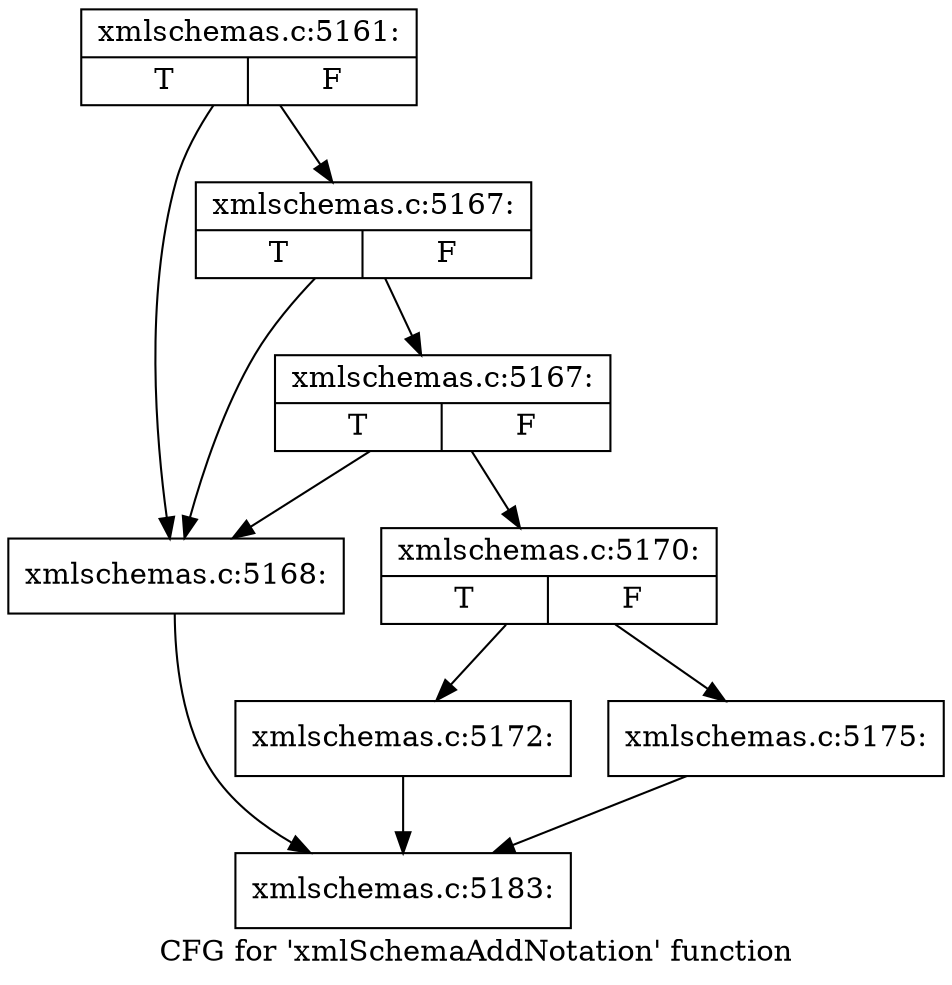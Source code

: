 digraph "CFG for 'xmlSchemaAddNotation' function" {
	label="CFG for 'xmlSchemaAddNotation' function";

	Node0x55d025ffce40 [shape=record,label="{xmlschemas.c:5161:|{<s0>T|<s1>F}}"];
	Node0x55d025ffce40 -> Node0x55d026290930;
	Node0x55d025ffce40 -> Node0x55d026290a50;
	Node0x55d026290a50 [shape=record,label="{xmlschemas.c:5167:|{<s0>T|<s1>F}}"];
	Node0x55d026290a50 -> Node0x55d026290930;
	Node0x55d026290a50 -> Node0x55d0262909d0;
	Node0x55d0262909d0 [shape=record,label="{xmlschemas.c:5167:|{<s0>T|<s1>F}}"];
	Node0x55d0262909d0 -> Node0x55d026290930;
	Node0x55d0262909d0 -> Node0x55d026290980;
	Node0x55d026290930 [shape=record,label="{xmlschemas.c:5168:}"];
	Node0x55d026290930 -> Node0x55d025ffce90;
	Node0x55d026290980 [shape=record,label="{xmlschemas.c:5170:|{<s0>T|<s1>F}}"];
	Node0x55d026290980 -> Node0x55d0262915d0;
	Node0x55d026290980 -> Node0x55d026291620;
	Node0x55d0262915d0 [shape=record,label="{xmlschemas.c:5172:}"];
	Node0x55d0262915d0 -> Node0x55d025ffce90;
	Node0x55d026291620 [shape=record,label="{xmlschemas.c:5175:}"];
	Node0x55d026291620 -> Node0x55d025ffce90;
	Node0x55d025ffce90 [shape=record,label="{xmlschemas.c:5183:}"];
}
